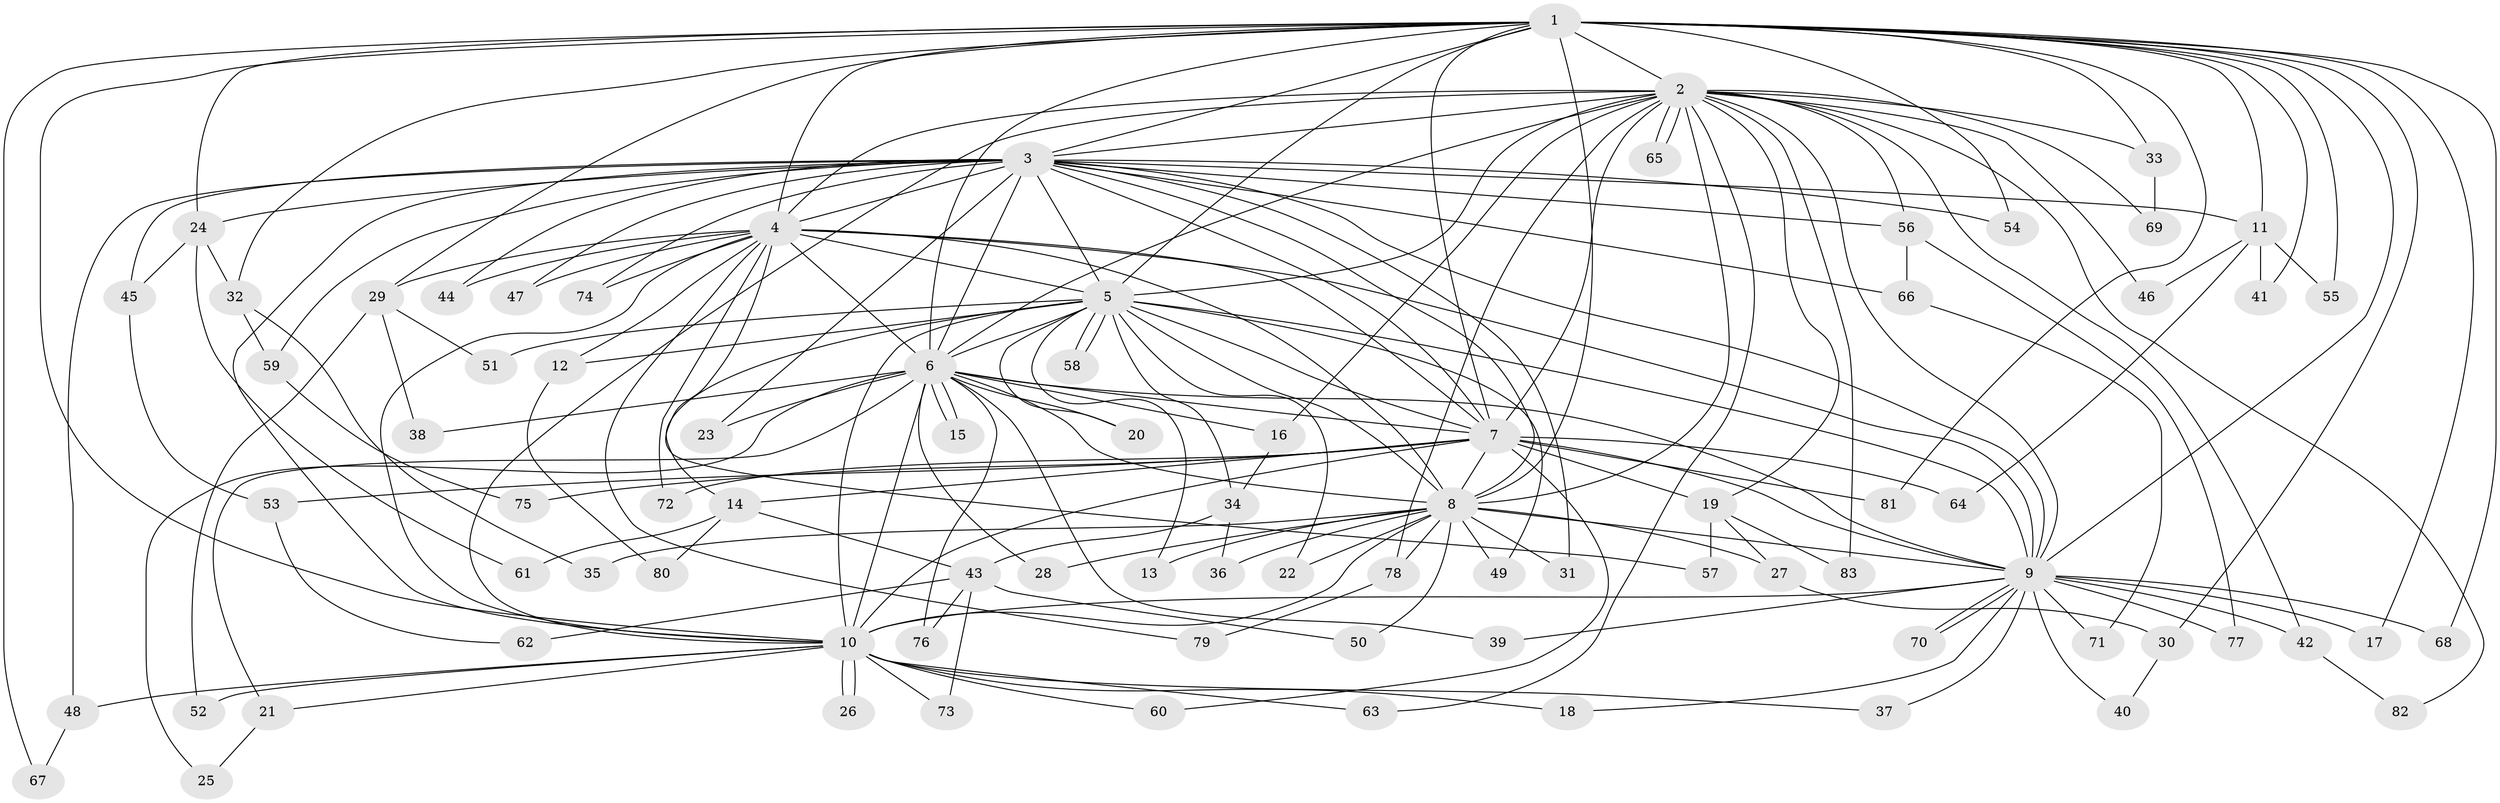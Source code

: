 // Generated by graph-tools (version 1.1) at 2025/25/03/09/25 03:25:37]
// undirected, 83 vertices, 191 edges
graph export_dot {
graph [start="1"]
  node [color=gray90,style=filled];
  1;
  2;
  3;
  4;
  5;
  6;
  7;
  8;
  9;
  10;
  11;
  12;
  13;
  14;
  15;
  16;
  17;
  18;
  19;
  20;
  21;
  22;
  23;
  24;
  25;
  26;
  27;
  28;
  29;
  30;
  31;
  32;
  33;
  34;
  35;
  36;
  37;
  38;
  39;
  40;
  41;
  42;
  43;
  44;
  45;
  46;
  47;
  48;
  49;
  50;
  51;
  52;
  53;
  54;
  55;
  56;
  57;
  58;
  59;
  60;
  61;
  62;
  63;
  64;
  65;
  66;
  67;
  68;
  69;
  70;
  71;
  72;
  73;
  74;
  75;
  76;
  77;
  78;
  79;
  80;
  81;
  82;
  83;
  1 -- 2;
  1 -- 3;
  1 -- 4;
  1 -- 5;
  1 -- 6;
  1 -- 7;
  1 -- 8;
  1 -- 9;
  1 -- 10;
  1 -- 11;
  1 -- 17;
  1 -- 24;
  1 -- 29;
  1 -- 30;
  1 -- 32;
  1 -- 33;
  1 -- 41;
  1 -- 54;
  1 -- 55;
  1 -- 67;
  1 -- 68;
  1 -- 81;
  2 -- 3;
  2 -- 4;
  2 -- 5;
  2 -- 6;
  2 -- 7;
  2 -- 8;
  2 -- 9;
  2 -- 10;
  2 -- 16;
  2 -- 19;
  2 -- 33;
  2 -- 42;
  2 -- 46;
  2 -- 56;
  2 -- 63;
  2 -- 65;
  2 -- 65;
  2 -- 69;
  2 -- 78;
  2 -- 82;
  2 -- 83;
  3 -- 4;
  3 -- 5;
  3 -- 6;
  3 -- 7;
  3 -- 8;
  3 -- 9;
  3 -- 10;
  3 -- 11;
  3 -- 23;
  3 -- 24;
  3 -- 31;
  3 -- 44;
  3 -- 45;
  3 -- 47;
  3 -- 48;
  3 -- 54;
  3 -- 56;
  3 -- 59;
  3 -- 66;
  3 -- 74;
  4 -- 5;
  4 -- 6;
  4 -- 7;
  4 -- 8;
  4 -- 9;
  4 -- 10;
  4 -- 12;
  4 -- 29;
  4 -- 44;
  4 -- 47;
  4 -- 57;
  4 -- 72;
  4 -- 74;
  4 -- 79;
  5 -- 6;
  5 -- 7;
  5 -- 8;
  5 -- 9;
  5 -- 10;
  5 -- 12;
  5 -- 13;
  5 -- 14;
  5 -- 20;
  5 -- 22;
  5 -- 34;
  5 -- 49;
  5 -- 51;
  5 -- 58;
  5 -- 58;
  6 -- 7;
  6 -- 8;
  6 -- 9;
  6 -- 10;
  6 -- 15;
  6 -- 15;
  6 -- 16;
  6 -- 20;
  6 -- 21;
  6 -- 23;
  6 -- 25;
  6 -- 28;
  6 -- 38;
  6 -- 39;
  6 -- 76;
  7 -- 8;
  7 -- 9;
  7 -- 10;
  7 -- 14;
  7 -- 19;
  7 -- 53;
  7 -- 60;
  7 -- 64;
  7 -- 72;
  7 -- 75;
  7 -- 81;
  8 -- 9;
  8 -- 10;
  8 -- 13;
  8 -- 22;
  8 -- 27;
  8 -- 28;
  8 -- 31;
  8 -- 35;
  8 -- 36;
  8 -- 49;
  8 -- 50;
  8 -- 78;
  9 -- 10;
  9 -- 17;
  9 -- 18;
  9 -- 37;
  9 -- 39;
  9 -- 40;
  9 -- 42;
  9 -- 68;
  9 -- 70;
  9 -- 70;
  9 -- 71;
  9 -- 77;
  10 -- 18;
  10 -- 21;
  10 -- 26;
  10 -- 26;
  10 -- 37;
  10 -- 48;
  10 -- 52;
  10 -- 60;
  10 -- 63;
  10 -- 73;
  11 -- 41;
  11 -- 46;
  11 -- 55;
  11 -- 64;
  12 -- 80;
  14 -- 43;
  14 -- 61;
  14 -- 80;
  16 -- 34;
  19 -- 27;
  19 -- 57;
  19 -- 83;
  21 -- 25;
  24 -- 32;
  24 -- 45;
  24 -- 61;
  27 -- 30;
  29 -- 38;
  29 -- 51;
  29 -- 52;
  30 -- 40;
  32 -- 35;
  32 -- 59;
  33 -- 69;
  34 -- 36;
  34 -- 43;
  42 -- 82;
  43 -- 50;
  43 -- 62;
  43 -- 73;
  43 -- 76;
  45 -- 53;
  48 -- 67;
  53 -- 62;
  56 -- 66;
  56 -- 77;
  59 -- 75;
  66 -- 71;
  78 -- 79;
}
